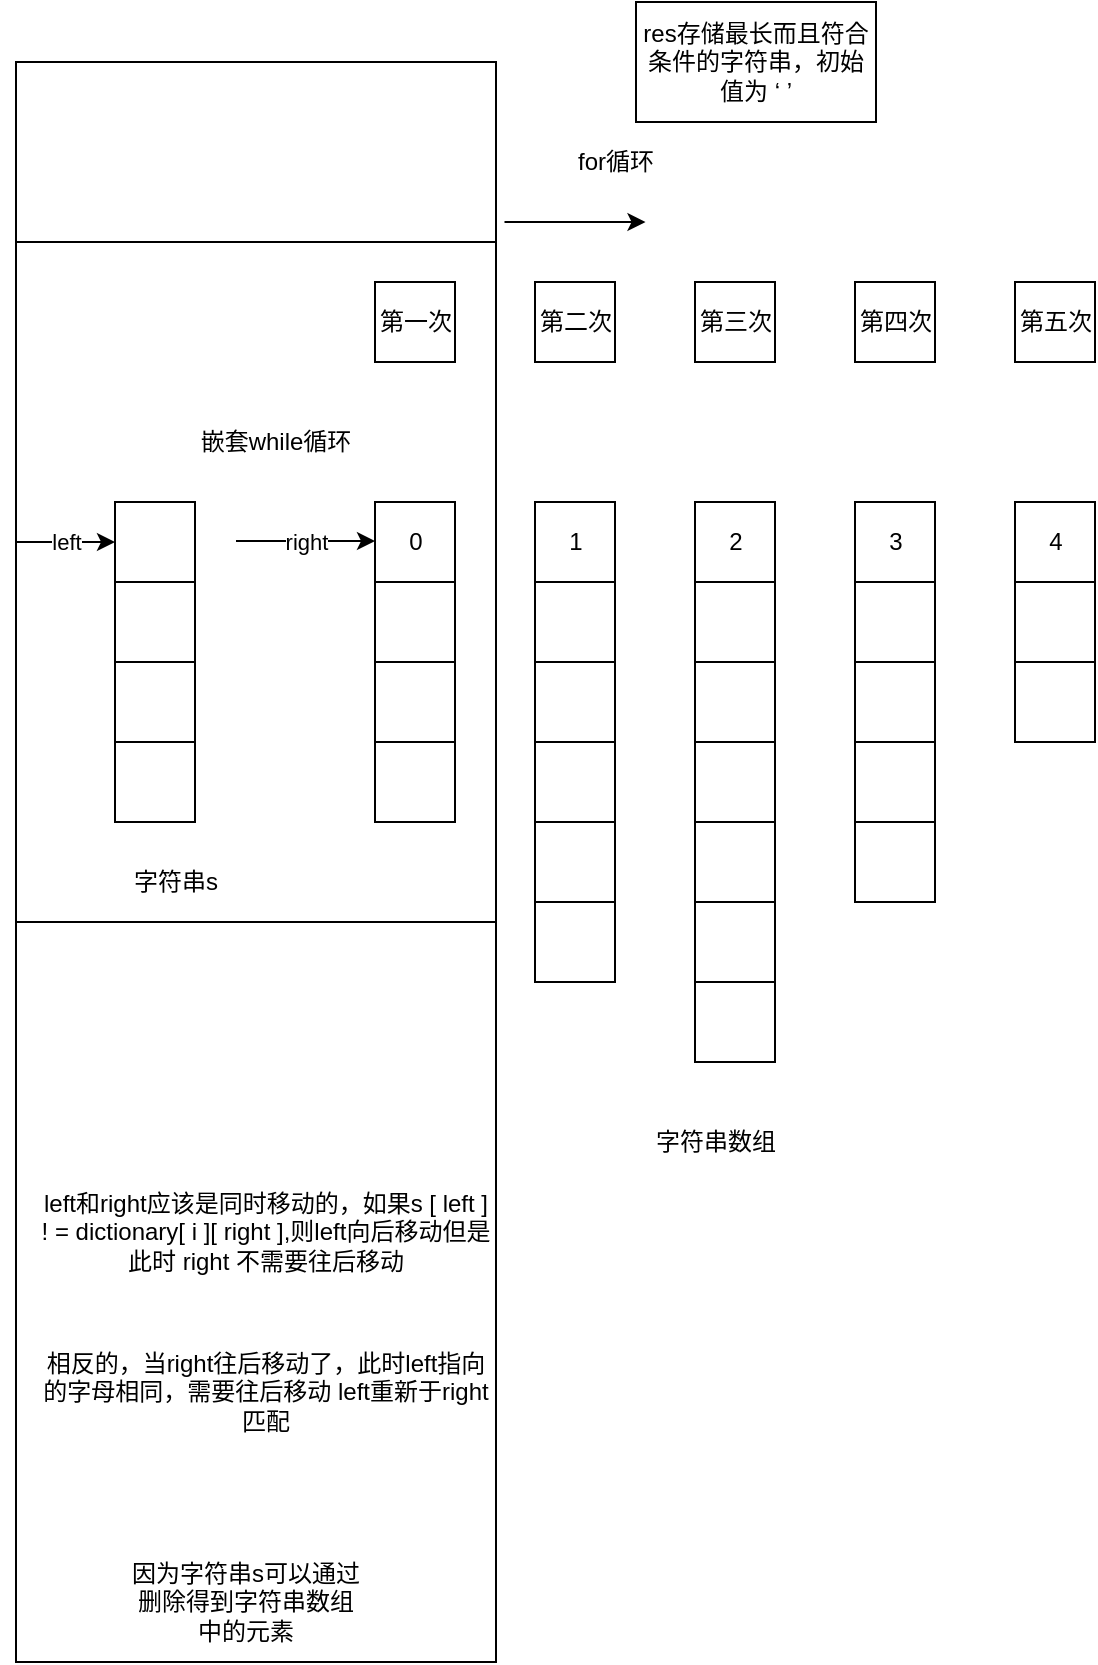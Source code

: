 <mxfile>
    <diagram id="jvHBvK-bXgplCsXYjRLI" name="第 1 页">
        <mxGraphModel dx="994" dy="846" grid="1" gridSize="10" guides="1" tooltips="1" connect="1" arrows="1" fold="1" page="1" pageScale="1" pageWidth="827" pageHeight="1169" math="0" shadow="0">
            <root>
                <mxCell id="0"/>
                <mxCell id="1" parent="0"/>
                <mxCell id="7" value="" style="rounded=0;whiteSpace=wrap;html=1;" parent="1" vertex="1">
                    <mxGeometry x="369.5" y="600" width="40" height="40" as="geometry"/>
                </mxCell>
                <mxCell id="8" value="" style="rounded=0;whiteSpace=wrap;html=1;" parent="1" vertex="1">
                    <mxGeometry x="289.5" y="520" width="40" height="40" as="geometry"/>
                </mxCell>
                <mxCell id="9" value="" style="rounded=0;whiteSpace=wrap;html=1;" parent="1" vertex="1">
                    <mxGeometry x="289.5" y="480" width="40" height="40" as="geometry"/>
                </mxCell>
                <mxCell id="10" value="" style="rounded=0;whiteSpace=wrap;html=1;" parent="1" vertex="1">
                    <mxGeometry x="289.5" y="440" width="40" height="40" as="geometry"/>
                </mxCell>
                <mxCell id="11" value="" style="rounded=0;whiteSpace=wrap;html=1;" parent="1" vertex="1">
                    <mxGeometry x="289.5" y="400" width="40" height="40" as="geometry"/>
                </mxCell>
                <mxCell id="12" value="1" style="rounded=0;whiteSpace=wrap;html=1;" parent="1" vertex="1">
                    <mxGeometry x="289.5" y="360" width="40" height="40" as="geometry"/>
                </mxCell>
                <mxCell id="13" value="" style="rounded=0;whiteSpace=wrap;html=1;" parent="1" vertex="1">
                    <mxGeometry x="209.5" y="480" width="40" height="40" as="geometry"/>
                </mxCell>
                <mxCell id="14" value="" style="rounded=0;whiteSpace=wrap;html=1;" parent="1" vertex="1">
                    <mxGeometry x="209.5" y="440" width="40" height="40" as="geometry"/>
                </mxCell>
                <mxCell id="15" value="" style="rounded=0;whiteSpace=wrap;html=1;" parent="1" vertex="1">
                    <mxGeometry x="209.5" y="400" width="40" height="40" as="geometry"/>
                </mxCell>
                <mxCell id="16" value="0" style="rounded=0;whiteSpace=wrap;html=1;" parent="1" vertex="1">
                    <mxGeometry x="209.5" y="360" width="40" height="40" as="geometry"/>
                </mxCell>
                <mxCell id="18" value="" style="rounded=0;whiteSpace=wrap;html=1;" parent="1" vertex="1">
                    <mxGeometry x="369.5" y="560" width="40" height="40" as="geometry"/>
                </mxCell>
                <mxCell id="19" value="" style="rounded=0;whiteSpace=wrap;html=1;" parent="1" vertex="1">
                    <mxGeometry x="369.5" y="520" width="40" height="40" as="geometry"/>
                </mxCell>
                <mxCell id="20" value="" style="rounded=0;whiteSpace=wrap;html=1;" parent="1" vertex="1">
                    <mxGeometry x="369.5" y="480" width="40" height="40" as="geometry"/>
                </mxCell>
                <mxCell id="21" value="" style="rounded=0;whiteSpace=wrap;html=1;" parent="1" vertex="1">
                    <mxGeometry x="369.5" y="440" width="40" height="40" as="geometry"/>
                </mxCell>
                <mxCell id="22" value="" style="rounded=0;whiteSpace=wrap;html=1;" parent="1" vertex="1">
                    <mxGeometry x="369.5" y="400" width="40" height="40" as="geometry"/>
                </mxCell>
                <mxCell id="23" value="2" style="rounded=0;whiteSpace=wrap;html=1;" parent="1" vertex="1">
                    <mxGeometry x="369.5" y="360" width="40" height="40" as="geometry"/>
                </mxCell>
                <mxCell id="24" value="" style="rounded=0;whiteSpace=wrap;html=1;" parent="1" vertex="1">
                    <mxGeometry x="289.5" y="560" width="40" height="40" as="geometry"/>
                </mxCell>
                <mxCell id="25" value="" style="rounded=0;whiteSpace=wrap;html=1;" parent="1" vertex="1">
                    <mxGeometry x="449.5" y="520" width="40" height="40" as="geometry"/>
                </mxCell>
                <mxCell id="26" value="" style="rounded=0;whiteSpace=wrap;html=1;" parent="1" vertex="1">
                    <mxGeometry x="449.5" y="480" width="40" height="40" as="geometry"/>
                </mxCell>
                <mxCell id="27" value="" style="rounded=0;whiteSpace=wrap;html=1;" parent="1" vertex="1">
                    <mxGeometry x="449.5" y="440" width="40" height="40" as="geometry"/>
                </mxCell>
                <mxCell id="28" value="" style="rounded=0;whiteSpace=wrap;html=1;" parent="1" vertex="1">
                    <mxGeometry x="449.5" y="400" width="40" height="40" as="geometry"/>
                </mxCell>
                <mxCell id="29" value="3" style="rounded=0;whiteSpace=wrap;html=1;" parent="1" vertex="1">
                    <mxGeometry x="449.5" y="360" width="40" height="40" as="geometry"/>
                </mxCell>
                <mxCell id="33" value="" style="rounded=0;whiteSpace=wrap;html=1;" parent="1" vertex="1">
                    <mxGeometry x="529.5" y="440" width="40" height="40" as="geometry"/>
                </mxCell>
                <mxCell id="34" value="" style="rounded=0;whiteSpace=wrap;html=1;" parent="1" vertex="1">
                    <mxGeometry x="529.5" y="400" width="40" height="40" as="geometry"/>
                </mxCell>
                <mxCell id="35" value="4" style="rounded=0;whiteSpace=wrap;html=1;" parent="1" vertex="1">
                    <mxGeometry x="529.5" y="360" width="40" height="40" as="geometry"/>
                </mxCell>
                <mxCell id="37" value="left" style="endArrow=classic;html=1;" parent="1" edge="1">
                    <mxGeometry width="50" height="50" relative="1" as="geometry">
                        <mxPoint x="30" y="380" as="sourcePoint"/>
                        <mxPoint x="79.5" y="380" as="targetPoint"/>
                    </mxGeometry>
                </mxCell>
                <mxCell id="40" value="right" style="endArrow=classic;html=1;" edge="1" parent="1">
                    <mxGeometry width="50" height="50" relative="1" as="geometry">
                        <mxPoint x="140" y="379.5" as="sourcePoint"/>
                        <mxPoint x="209.5" y="379.5" as="targetPoint"/>
                        <mxPoint as="offset"/>
                    </mxGeometry>
                </mxCell>
                <mxCell id="41" value="字符串数组" style="rounded=1;whiteSpace=wrap;html=1;strokeColor=none;fillColor=none;" vertex="1" parent="1">
                    <mxGeometry x="319.5" y="650" width="120" height="60" as="geometry"/>
                </mxCell>
                <mxCell id="42" value="字符串s&lt;br&gt;" style="rounded=1;whiteSpace=wrap;html=1;strokeColor=none;fillColor=none;" vertex="1" parent="1">
                    <mxGeometry x="49.5" y="520" width="120" height="60" as="geometry"/>
                </mxCell>
                <mxCell id="44" value="第一次" style="rounded=0;whiteSpace=wrap;html=1;strokeColor=default;fillColor=none;" vertex="1" parent="1">
                    <mxGeometry x="209.5" y="250" width="40" height="40" as="geometry"/>
                </mxCell>
                <mxCell id="46" value="第二次" style="rounded=0;whiteSpace=wrap;html=1;" vertex="1" parent="1">
                    <mxGeometry x="289.5" y="250" width="40" height="40" as="geometry"/>
                </mxCell>
                <mxCell id="47" value="第五次" style="rounded=0;whiteSpace=wrap;html=1;" vertex="1" parent="1">
                    <mxGeometry x="529.5" y="250" width="40" height="40" as="geometry"/>
                </mxCell>
                <mxCell id="49" value="第四次" style="rounded=0;whiteSpace=wrap;html=1;" vertex="1" parent="1">
                    <mxGeometry x="449.5" y="250" width="40" height="40" as="geometry"/>
                </mxCell>
                <mxCell id="50" value="第三次" style="rounded=0;whiteSpace=wrap;html=1;" vertex="1" parent="1">
                    <mxGeometry x="369.5" y="250" width="40" height="40" as="geometry"/>
                </mxCell>
                <mxCell id="51" value="for循环" style="rounded=1;whiteSpace=wrap;html=1;strokeColor=none;fillColor=none;" vertex="1" parent="1">
                    <mxGeometry x="270" y="160" width="120" height="60" as="geometry"/>
                </mxCell>
                <mxCell id="52" value="" style="rounded=0;whiteSpace=wrap;html=1;strokeColor=default;fillColor=none;" vertex="1" parent="1">
                    <mxGeometry x="30" y="140" width="240" height="800" as="geometry"/>
                </mxCell>
                <mxCell id="53" value="" style="rounded=0;whiteSpace=wrap;html=1;" vertex="1" parent="1">
                    <mxGeometry x="79.5" y="400" width="40" height="40" as="geometry"/>
                </mxCell>
                <mxCell id="54" value="" style="rounded=0;whiteSpace=wrap;html=1;" vertex="1" parent="1">
                    <mxGeometry x="79.5" y="440" width="40" height="40" as="geometry"/>
                </mxCell>
                <mxCell id="55" value="" style="rounded=0;whiteSpace=wrap;html=1;" vertex="1" parent="1">
                    <mxGeometry x="79.5" y="360" width="40" height="40" as="geometry"/>
                </mxCell>
                <mxCell id="56" value="" style="rounded=0;whiteSpace=wrap;html=1;" vertex="1" parent="1">
                    <mxGeometry x="79.5" y="480" width="40" height="40" as="geometry"/>
                </mxCell>
                <mxCell id="57" value="while循环结束条件：right=len，超出边界，left超出边界，如果是right超出边界，则需要更新全局变量" style="rounded=0;whiteSpace=wrap;html=1;strokeColor=none;fillColor=none;fontColor=#ffffff;" vertex="1" parent="1">
                    <mxGeometry x="40" y="580" width="210" height="90" as="geometry"/>
                </mxCell>
                <mxCell id="58" value="" style="endArrow=classic;html=1;" edge="1" parent="1">
                    <mxGeometry width="50" height="50" relative="1" as="geometry">
                        <mxPoint x="274.25" y="220" as="sourcePoint"/>
                        <mxPoint x="344.75" y="220" as="targetPoint"/>
                    </mxGeometry>
                </mxCell>
                <mxCell id="59" value="因为字符串s可以通过删除得到字符串数组中的元素" style="rounded=0;whiteSpace=wrap;html=1;strokeColor=none;fillColor=none;" vertex="1" parent="1">
                    <mxGeometry x="85" y="880" width="120" height="60" as="geometry"/>
                </mxCell>
                <mxCell id="60" value="" style="rounded=0;whiteSpace=wrap;html=1;strokeColor=default;fillColor=none;" vertex="1" parent="1">
                    <mxGeometry x="30" y="230" width="240" height="340" as="geometry"/>
                </mxCell>
                <mxCell id="62" value="嵌套while循环" style="rounded=0;whiteSpace=wrap;html=1;strokeColor=none;fillColor=none;" vertex="1" parent="1">
                    <mxGeometry x="100" y="300" width="120" height="60" as="geometry"/>
                </mxCell>
                <mxCell id="63" value="left和right应该是同时移动的，如果s [ left ] ! = dictionary[ i ][ right ],则left向后移动但是此时 right 不需要往后移动&lt;br&gt;" style="rounded=0;whiteSpace=wrap;html=1;strokeColor=none;fillColor=none;" vertex="1" parent="1">
                    <mxGeometry x="40" y="700" width="230" height="50" as="geometry"/>
                </mxCell>
                <mxCell id="64" value="res存储最长而且符合条件的字符串，初始值为 ‘ ’" style="rounded=0;whiteSpace=wrap;html=1;strokeColor=default;fillColor=none;" vertex="1" parent="1">
                    <mxGeometry x="340" y="110" width="120" height="60" as="geometry"/>
                </mxCell>
                <mxCell id="66" value="相反的，当right往后移动了，此时left指向的字母相同，需要往后移动 left重新于right匹配" style="rounded=0;whiteSpace=wrap;html=1;strokeColor=none;fillColor=none;" vertex="1" parent="1">
                    <mxGeometry x="40" y="780" width="230" height="50" as="geometry"/>
                </mxCell>
            </root>
        </mxGraphModel>
    </diagram>
</mxfile>